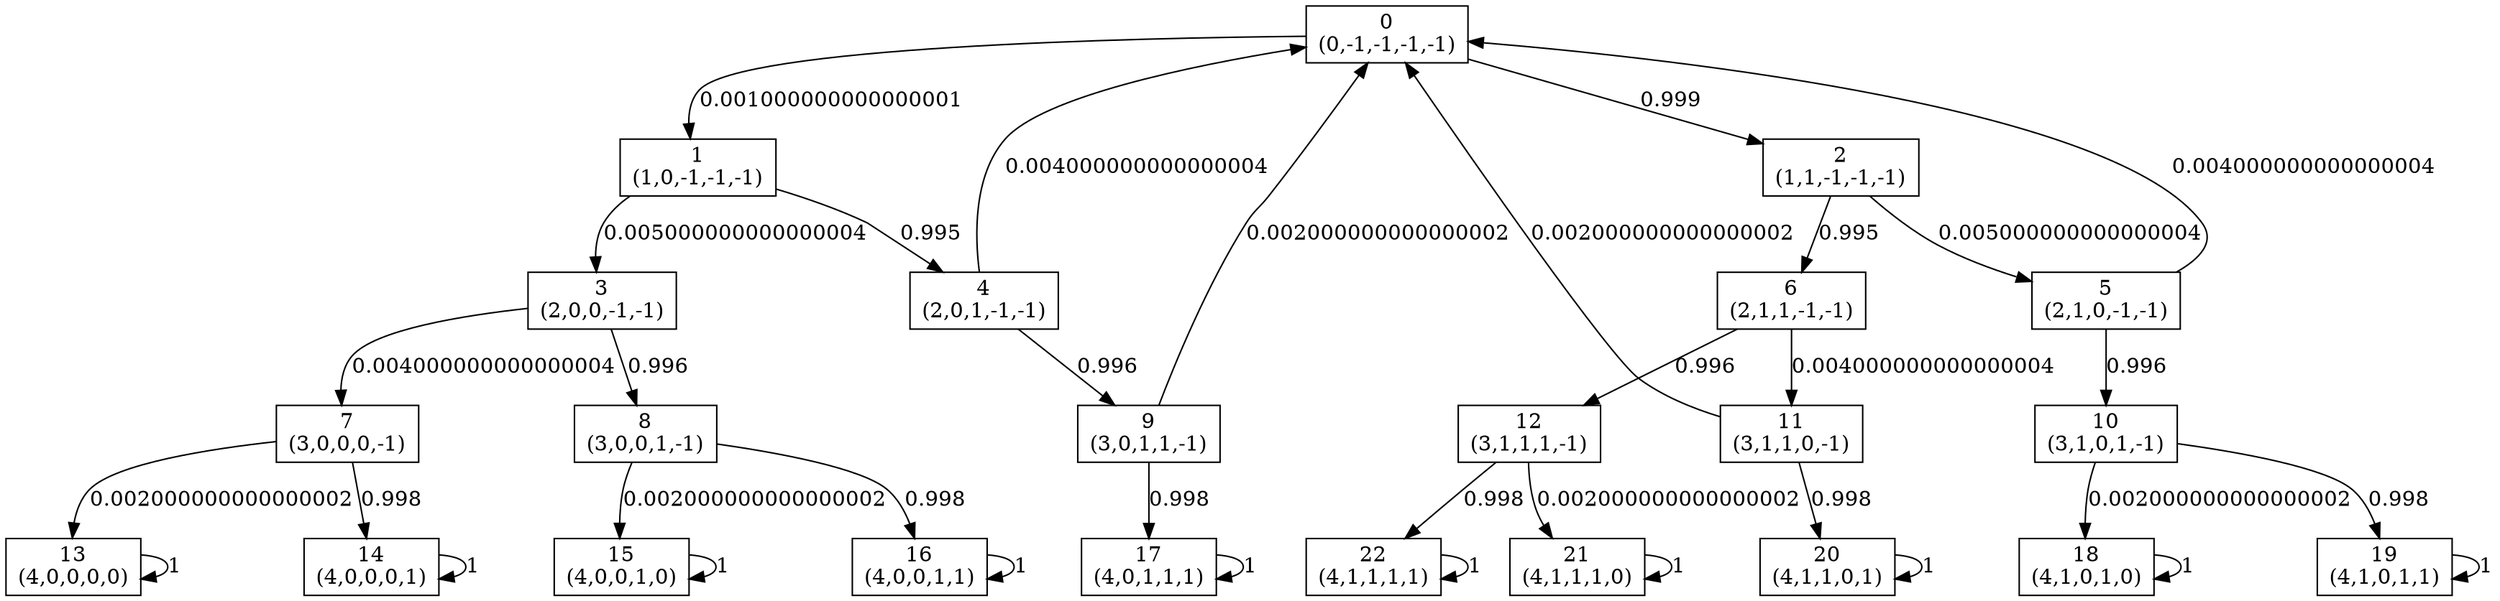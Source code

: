 digraph P {
node [shape=box];
0 -> 1 [ label="0.001000000000000001" ];
0 -> 2 [ label="0.999" ];
1 -> 3 [ label="0.005000000000000004" ];
1 -> 4 [ label="0.995" ];
2 -> 5 [ label="0.005000000000000004" ];
2 -> 6 [ label="0.995" ];
3 -> 7 [ label="0.004000000000000004" ];
3 -> 8 [ label="0.996" ];
4 -> 0 [ label="0.004000000000000004" ];
4 -> 9 [ label="0.996" ];
5 -> 0 [ label="0.004000000000000004" ];
5 -> 10 [ label="0.996" ];
6 -> 11 [ label="0.004000000000000004" ];
6 -> 12 [ label="0.996" ];
7 -> 13 [ label="0.002000000000000002" ];
7 -> 14 [ label="0.998" ];
8 -> 15 [ label="0.002000000000000002" ];
8 -> 16 [ label="0.998" ];
9 -> 0 [ label="0.002000000000000002" ];
9 -> 17 [ label="0.998" ];
10 -> 18 [ label="0.002000000000000002" ];
10 -> 19 [ label="0.998" ];
11 -> 0 [ label="0.002000000000000002" ];
11 -> 20 [ label="0.998" ];
12 -> 21 [ label="0.002000000000000002" ];
12 -> 22 [ label="0.998" ];
13 -> 13 [ label="1" ];
14 -> 14 [ label="1" ];
15 -> 15 [ label="1" ];
16 -> 16 [ label="1" ];
17 -> 17 [ label="1" ];
18 -> 18 [ label="1" ];
19 -> 19 [ label="1" ];
20 -> 20 [ label="1" ];
21 -> 21 [ label="1" ];
22 -> 22 [ label="1" ];
0 [label="0\n(0,-1,-1,-1,-1)"];
1 [label="1\n(1,0,-1,-1,-1)"];
2 [label="2\n(1,1,-1,-1,-1)"];
3 [label="3\n(2,0,0,-1,-1)"];
4 [label="4\n(2,0,1,-1,-1)"];
5 [label="5\n(2,1,0,-1,-1)"];
6 [label="6\n(2,1,1,-1,-1)"];
7 [label="7\n(3,0,0,0,-1)"];
8 [label="8\n(3,0,0,1,-1)"];
9 [label="9\n(3,0,1,1,-1)"];
10 [label="10\n(3,1,0,1,-1)"];
11 [label="11\n(3,1,1,0,-1)"];
12 [label="12\n(3,1,1,1,-1)"];
13 [label="13\n(4,0,0,0,0)"];
14 [label="14\n(4,0,0,0,1)"];
15 [label="15\n(4,0,0,1,0)"];
16 [label="16\n(4,0,0,1,1)"];
17 [label="17\n(4,0,1,1,1)"];
18 [label="18\n(4,1,0,1,0)"];
19 [label="19\n(4,1,0,1,1)"];
20 [label="20\n(4,1,1,0,1)"];
21 [label="21\n(4,1,1,1,0)"];
22 [label="22\n(4,1,1,1,1)"];
}
